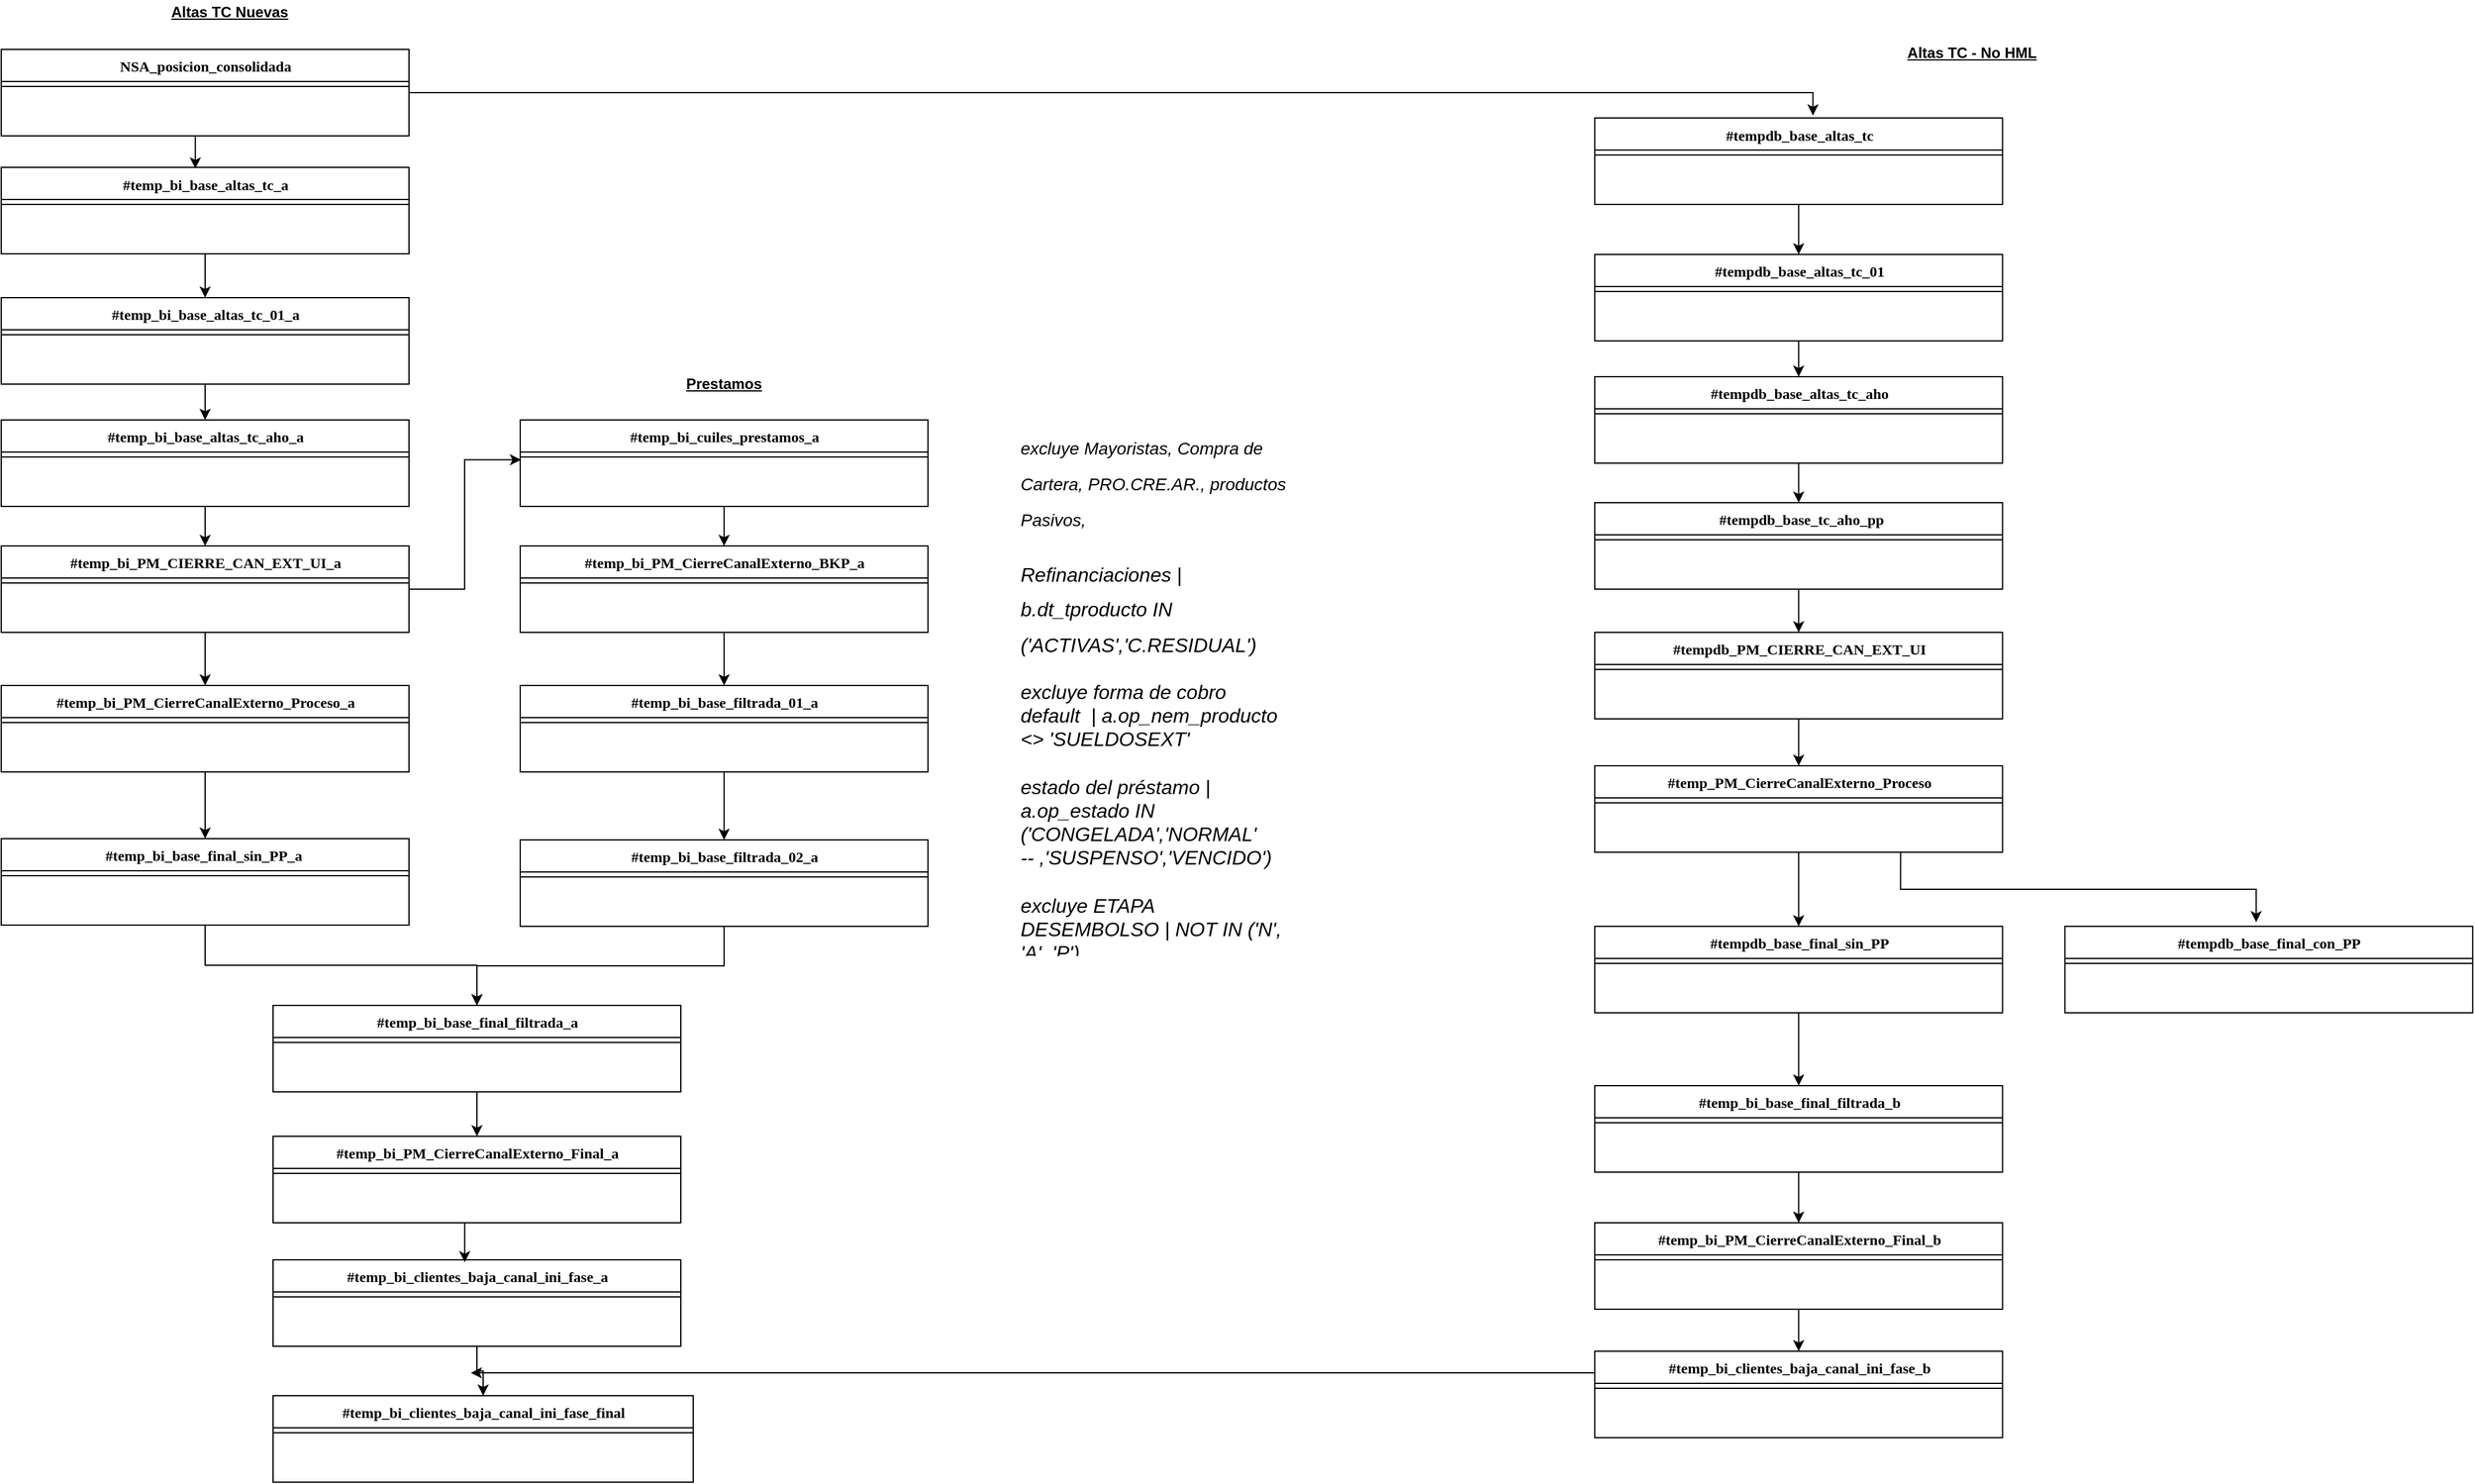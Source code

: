 <mxfile version="10.7.5" type="github"><diagram name="Page-1" id="9f46799a-70d6-7492-0946-bef42562c5a5"><mxGraphModel dx="1544" dy="552" grid="1" gridSize="10" guides="1" tooltips="1" connect="1" arrows="1" fold="1" page="1" pageScale="1" pageWidth="1100" pageHeight="850" background="#ffffff" math="0" shadow="0"><root><mxCell id="0"/><mxCell id="1" parent="0"/><mxCell id="78961159f06e98e8-17" value="#temp_bi_clientes_baja_canal_ini_fase_final" style="swimlane;html=1;fontStyle=1;align=center;verticalAlign=top;childLayout=stackLayout;horizontal=1;startSize=26;horizontalStack=0;resizeParent=1;resizeLast=0;collapsible=1;marginBottom=0;swimlaneFillColor=#ffffff;rounded=0;shadow=0;comic=0;labelBackgroundColor=none;strokeColor=#000000;strokeWidth=1;fillColor=none;fontFamily=Verdana;fontSize=12;fontColor=#000000;" parent="1" vertex="1"><mxGeometry x="250" y="1130" width="340" height="70" as="geometry"/></mxCell><mxCell id="78961159f06e98e8-19" value="" style="line;html=1;strokeWidth=1;fillColor=none;align=left;verticalAlign=middle;spacingTop=-1;spacingLeft=3;spacingRight=3;rotatable=0;labelPosition=right;points=[];portConstraint=eastwest;" parent="78961159f06e98e8-17" vertex="1"><mxGeometry y="26" width="340" height="8" as="geometry"/></mxCell><mxCell id="-yuGJ59-DpwyIY4GGje7-4" style="edgeStyle=orthogonalEdgeStyle;rounded=0;orthogonalLoop=1;jettySize=auto;html=1;exitX=0.5;exitY=1;exitDx=0;exitDy=0;entryX=0.5;entryY=0;entryDx=0;entryDy=0;" edge="1" parent="1" source="IRdtAL1o3jQPXovUXI47-1" target="78961159f06e98e8-17"><mxGeometry relative="1" as="geometry"/></mxCell><mxCell id="IRdtAL1o3jQPXovUXI47-1" value="#temp_bi_clientes_baja_canal_ini_fase_a" style="swimlane;html=1;fontStyle=1;align=center;verticalAlign=top;childLayout=stackLayout;horizontal=1;startSize=26;horizontalStack=0;resizeParent=1;resizeLast=0;collapsible=1;marginBottom=0;swimlaneFillColor=#ffffff;rounded=0;shadow=0;comic=0;labelBackgroundColor=none;strokeColor=#000000;strokeWidth=1;fillColor=none;fontFamily=Verdana;fontSize=12;fontColor=#000000;" parent="1" vertex="1"><mxGeometry x="250" y="1020" width="330" height="70" as="geometry"/></mxCell><mxCell id="IRdtAL1o3jQPXovUXI47-2" value="" style="line;html=1;strokeWidth=1;fillColor=none;align=left;verticalAlign=middle;spacingTop=-1;spacingLeft=3;spacingRight=3;rotatable=0;labelPosition=right;points=[];portConstraint=eastwest;" parent="IRdtAL1o3jQPXovUXI47-1" vertex="1"><mxGeometry y="26" width="330" height="8" as="geometry"/></mxCell><mxCell id="IRdtAL1o3jQPXovUXI47-6" style="edgeStyle=orthogonalEdgeStyle;rounded=0;orthogonalLoop=1;jettySize=auto;html=1;exitX=0.5;exitY=1;exitDx=0;exitDy=0;entryX=0.47;entryY=0.029;entryDx=0;entryDy=0;entryPerimeter=0;" parent="1" source="IRdtAL1o3jQPXovUXI47-4" target="IRdtAL1o3jQPXovUXI47-1" edge="1"><mxGeometry relative="1" as="geometry"/></mxCell><mxCell id="IRdtAL1o3jQPXovUXI47-4" value="#temp_bi_PM_CierreCanalExterno_Final_a" style="swimlane;html=1;fontStyle=1;align=center;verticalAlign=top;childLayout=stackLayout;horizontal=1;startSize=26;horizontalStack=0;resizeParent=1;resizeLast=0;collapsible=1;marginBottom=0;swimlaneFillColor=#ffffff;rounded=0;shadow=0;comic=0;labelBackgroundColor=none;strokeColor=#000000;strokeWidth=1;fillColor=none;fontFamily=Verdana;fontSize=12;fontColor=#000000;" parent="1" vertex="1"><mxGeometry x="250" y="920" width="330" height="70" as="geometry"/></mxCell><mxCell id="IRdtAL1o3jQPXovUXI47-5" value="" style="line;html=1;strokeWidth=1;fillColor=none;align=left;verticalAlign=middle;spacingTop=-1;spacingLeft=3;spacingRight=3;rotatable=0;labelPosition=right;points=[];portConstraint=eastwest;" parent="IRdtAL1o3jQPXovUXI47-4" vertex="1"><mxGeometry y="26" width="330" height="8" as="geometry"/></mxCell><mxCell id="IRdtAL1o3jQPXovUXI47-9" style="edgeStyle=orthogonalEdgeStyle;rounded=0;orthogonalLoop=1;jettySize=auto;html=1;exitX=0.5;exitY=1;exitDx=0;exitDy=0;entryX=0.5;entryY=0;entryDx=0;entryDy=0;" parent="1" source="IRdtAL1o3jQPXovUXI47-7" target="IRdtAL1o3jQPXovUXI47-4" edge="1"><mxGeometry relative="1" as="geometry"/></mxCell><mxCell id="IRdtAL1o3jQPXovUXI47-7" value="#temp_bi_base_final_filtrada_a" style="swimlane;html=1;fontStyle=1;align=center;verticalAlign=top;childLayout=stackLayout;horizontal=1;startSize=26;horizontalStack=0;resizeParent=1;resizeLast=0;collapsible=1;marginBottom=0;swimlaneFillColor=#ffffff;rounded=0;shadow=0;comic=0;labelBackgroundColor=none;strokeColor=#000000;strokeWidth=1;fillColor=none;fontFamily=Verdana;fontSize=12;fontColor=#000000;" parent="1" vertex="1"><mxGeometry x="250" y="814" width="330" height="70" as="geometry"/></mxCell><mxCell id="IRdtAL1o3jQPXovUXI47-8" value="" style="line;html=1;strokeWidth=1;fillColor=none;align=left;verticalAlign=middle;spacingTop=-1;spacingLeft=3;spacingRight=3;rotatable=0;labelPosition=right;points=[];portConstraint=eastwest;" parent="IRdtAL1o3jQPXovUXI47-7" vertex="1"><mxGeometry y="26" width="330" height="8" as="geometry"/></mxCell><mxCell id="IRdtAL1o3jQPXovUXI47-16" style="edgeStyle=orthogonalEdgeStyle;rounded=0;orthogonalLoop=1;jettySize=auto;html=1;exitX=0.5;exitY=1;exitDx=0;exitDy=0;entryX=0.5;entryY=0;entryDx=0;entryDy=0;" parent="1" source="IRdtAL1o3jQPXovUXI47-14" target="IRdtAL1o3jQPXovUXI47-7" edge="1"><mxGeometry relative="1" as="geometry"/></mxCell><mxCell id="IRdtAL1o3jQPXovUXI47-14" value="#temp_bi_base_final_sin_PP_a&amp;nbsp;" style="swimlane;html=1;fontStyle=1;align=center;verticalAlign=top;childLayout=stackLayout;horizontal=1;startSize=26;horizontalStack=0;resizeParent=1;resizeLast=0;collapsible=1;marginBottom=0;swimlaneFillColor=#ffffff;rounded=0;shadow=0;comic=0;labelBackgroundColor=none;strokeColor=#000000;strokeWidth=1;fillColor=none;fontFamily=Verdana;fontSize=12;fontColor=#000000;" parent="1" vertex="1"><mxGeometry x="30" y="679" width="330" height="70" as="geometry"/></mxCell><mxCell id="IRdtAL1o3jQPXovUXI47-15" value="" style="line;html=1;strokeWidth=1;fillColor=none;align=left;verticalAlign=middle;spacingTop=-1;spacingLeft=3;spacingRight=3;rotatable=0;labelPosition=right;points=[];portConstraint=eastwest;" parent="IRdtAL1o3jQPXovUXI47-14" vertex="1"><mxGeometry y="26" width="330" height="8" as="geometry"/></mxCell><mxCell id="IRdtAL1o3jQPXovUXI47-19" style="edgeStyle=orthogonalEdgeStyle;rounded=0;orthogonalLoop=1;jettySize=auto;html=1;exitX=0.5;exitY=1;exitDx=0;exitDy=0;entryX=0.5;entryY=0;entryDx=0;entryDy=0;" parent="1" source="IRdtAL1o3jQPXovUXI47-17" target="IRdtAL1o3jQPXovUXI47-14" edge="1"><mxGeometry relative="1" as="geometry"/></mxCell><mxCell id="IRdtAL1o3jQPXovUXI47-17" value="#temp_bi_PM_CierreCanalExterno_Proceso_a" style="swimlane;html=1;fontStyle=1;align=center;verticalAlign=top;childLayout=stackLayout;horizontal=1;startSize=26;horizontalStack=0;resizeParent=1;resizeLast=0;collapsible=1;marginBottom=0;swimlaneFillColor=#ffffff;rounded=0;shadow=0;comic=0;labelBackgroundColor=none;strokeColor=#000000;strokeWidth=1;fillColor=none;fontFamily=Verdana;fontSize=12;fontColor=#000000;" parent="1" vertex="1"><mxGeometry x="30" y="555" width="330" height="70" as="geometry"/></mxCell><mxCell id="IRdtAL1o3jQPXovUXI47-18" value="" style="line;html=1;strokeWidth=1;fillColor=none;align=left;verticalAlign=middle;spacingTop=-1;spacingLeft=3;spacingRight=3;rotatable=0;labelPosition=right;points=[];portConstraint=eastwest;" parent="IRdtAL1o3jQPXovUXI47-17" vertex="1"><mxGeometry y="26" width="330" height="8" as="geometry"/></mxCell><mxCell id="IRdtAL1o3jQPXovUXI47-22" style="edgeStyle=orthogonalEdgeStyle;rounded=0;orthogonalLoop=1;jettySize=auto;html=1;exitX=0.5;exitY=1;exitDx=0;exitDy=0;entryX=0.5;entryY=0;entryDx=0;entryDy=0;" parent="1" source="IRdtAL1o3jQPXovUXI47-20" target="IRdtAL1o3jQPXovUXI47-17" edge="1"><mxGeometry relative="1" as="geometry"/></mxCell><mxCell id="-yuGJ59-DpwyIY4GGje7-21" style="edgeStyle=orthogonalEdgeStyle;rounded=0;orthogonalLoop=1;jettySize=auto;html=1;exitX=1;exitY=0.5;exitDx=0;exitDy=0;entryX=0.002;entryY=0.787;entryDx=0;entryDy=0;entryPerimeter=0;" edge="1" parent="1" source="IRdtAL1o3jQPXovUXI47-20" target="-yuGJ59-DpwyIY4GGje7-20"><mxGeometry relative="1" as="geometry"/></mxCell><mxCell id="IRdtAL1o3jQPXovUXI47-20" value="#temp_bi_PM_CIERRE_CAN_EXT_UI_a" style="swimlane;html=1;fontStyle=1;align=center;verticalAlign=top;childLayout=stackLayout;horizontal=1;startSize=26;horizontalStack=0;resizeParent=1;resizeLast=0;collapsible=1;marginBottom=0;swimlaneFillColor=#ffffff;rounded=0;shadow=0;comic=0;labelBackgroundColor=none;strokeColor=#000000;strokeWidth=1;fillColor=none;fontFamily=Verdana;fontSize=12;fontColor=#000000;" parent="1" vertex="1"><mxGeometry x="30" y="442" width="330" height="70" as="geometry"/></mxCell><mxCell id="IRdtAL1o3jQPXovUXI47-21" value="" style="line;html=1;strokeWidth=1;fillColor=none;align=left;verticalAlign=middle;spacingTop=-1;spacingLeft=3;spacingRight=3;rotatable=0;labelPosition=right;points=[];portConstraint=eastwest;" parent="IRdtAL1o3jQPXovUXI47-20" vertex="1"><mxGeometry y="26" width="330" height="8" as="geometry"/></mxCell><mxCell id="-yuGJ59-DpwyIY4GGje7-3" style="edgeStyle=orthogonalEdgeStyle;rounded=0;orthogonalLoop=1;jettySize=auto;html=1;exitX=0.5;exitY=1;exitDx=0;exitDy=0;entryX=0.5;entryY=0;entryDx=0;entryDy=0;" edge="1" parent="1" source="-yuGJ59-DpwyIY4GGje7-1" target="IRdtAL1o3jQPXovUXI47-20"><mxGeometry relative="1" as="geometry"/></mxCell><mxCell id="-yuGJ59-DpwyIY4GGje7-1" value="#temp_bi_base_altas_tc_aho_a" style="swimlane;html=1;fontStyle=1;align=center;verticalAlign=top;childLayout=stackLayout;horizontal=1;startSize=26;horizontalStack=0;resizeParent=1;resizeLast=0;collapsible=1;marginBottom=0;swimlaneFillColor=#ffffff;rounded=0;shadow=0;comic=0;labelBackgroundColor=none;strokeColor=#000000;strokeWidth=1;fillColor=none;fontFamily=Verdana;fontSize=12;fontColor=#000000;" vertex="1" parent="1"><mxGeometry x="30" y="340" width="330" height="70" as="geometry"/></mxCell><mxCell id="-yuGJ59-DpwyIY4GGje7-2" value="" style="line;html=1;strokeWidth=1;fillColor=none;align=left;verticalAlign=middle;spacingTop=-1;spacingLeft=3;spacingRight=3;rotatable=0;labelPosition=right;points=[];portConstraint=eastwest;" vertex="1" parent="-yuGJ59-DpwyIY4GGje7-1"><mxGeometry y="26" width="330" height="8" as="geometry"/></mxCell><mxCell id="-yuGJ59-DpwyIY4GGje7-18" style="edgeStyle=orthogonalEdgeStyle;rounded=0;orthogonalLoop=1;jettySize=auto;html=1;exitX=0.5;exitY=1;exitDx=0;exitDy=0;entryX=0.5;entryY=0;entryDx=0;entryDy=0;" edge="1" parent="1" source="-yuGJ59-DpwyIY4GGje7-5" target="-yuGJ59-DpwyIY4GGje7-1"><mxGeometry relative="1" as="geometry"/></mxCell><mxCell id="-yuGJ59-DpwyIY4GGje7-5" value="#temp_bi_base_altas_tc_01_a" style="swimlane;html=1;fontStyle=1;align=center;verticalAlign=top;childLayout=stackLayout;horizontal=1;startSize=26;horizontalStack=0;resizeParent=1;resizeLast=0;collapsible=1;marginBottom=0;swimlaneFillColor=#ffffff;rounded=0;shadow=0;comic=0;labelBackgroundColor=none;strokeColor=#000000;strokeWidth=1;fillColor=none;fontFamily=Verdana;fontSize=12;fontColor=#000000;" vertex="1" parent="1"><mxGeometry x="30" y="241" width="330" height="70" as="geometry"/></mxCell><mxCell id="-yuGJ59-DpwyIY4GGje7-6" value="" style="line;html=1;strokeWidth=1;fillColor=none;align=left;verticalAlign=middle;spacingTop=-1;spacingLeft=3;spacingRight=3;rotatable=0;labelPosition=right;points=[];portConstraint=eastwest;" vertex="1" parent="-yuGJ59-DpwyIY4GGje7-5"><mxGeometry y="26" width="330" height="8" as="geometry"/></mxCell><mxCell id="-yuGJ59-DpwyIY4GGje7-15" style="edgeStyle=orthogonalEdgeStyle;rounded=0;orthogonalLoop=1;jettySize=auto;html=1;exitX=0.5;exitY=1;exitDx=0;exitDy=0;entryX=0.5;entryY=0;entryDx=0;entryDy=0;" edge="1" parent="1" source="-yuGJ59-DpwyIY4GGje7-8" target="-yuGJ59-DpwyIY4GGje7-5"><mxGeometry relative="1" as="geometry"/></mxCell><mxCell id="-yuGJ59-DpwyIY4GGje7-8" value="#temp_bi_base_altas_tc_a" style="swimlane;html=1;fontStyle=1;align=center;verticalAlign=top;childLayout=stackLayout;horizontal=1;startSize=26;horizontalStack=0;resizeParent=1;resizeLast=0;collapsible=1;marginBottom=0;swimlaneFillColor=#ffffff;rounded=0;shadow=0;comic=0;labelBackgroundColor=none;strokeColor=#000000;strokeWidth=1;fillColor=none;fontFamily=Verdana;fontSize=12;fontColor=#000000;" vertex="1" parent="1"><mxGeometry x="30" y="135.5" width="330" height="70" as="geometry"/></mxCell><mxCell id="-yuGJ59-DpwyIY4GGje7-9" value="" style="line;html=1;strokeWidth=1;fillColor=none;align=left;verticalAlign=middle;spacingTop=-1;spacingLeft=3;spacingRight=3;rotatable=0;labelPosition=right;points=[];portConstraint=eastwest;" vertex="1" parent="-yuGJ59-DpwyIY4GGje7-8"><mxGeometry y="26" width="330" height="8" as="geometry"/></mxCell><mxCell id="-yuGJ59-DpwyIY4GGje7-14" style="edgeStyle=orthogonalEdgeStyle;rounded=0;orthogonalLoop=1;jettySize=auto;html=1;exitX=0.5;exitY=1;exitDx=0;exitDy=0;entryX=0.476;entryY=0.014;entryDx=0;entryDy=0;entryPerimeter=0;" edge="1" parent="1" source="-yuGJ59-DpwyIY4GGje7-11" target="-yuGJ59-DpwyIY4GGje7-8"><mxGeometry relative="1" as="geometry"/></mxCell><mxCell id="-yuGJ59-DpwyIY4GGje7-57" style="edgeStyle=orthogonalEdgeStyle;rounded=0;orthogonalLoop=1;jettySize=auto;html=1;exitX=1;exitY=0.5;exitDx=0;exitDy=0;entryX=0.535;entryY=-0.029;entryDx=0;entryDy=0;entryPerimeter=0;" edge="1" parent="1" source="-yuGJ59-DpwyIY4GGje7-11" target="-yuGJ59-DpwyIY4GGje7-54"><mxGeometry relative="1" as="geometry"><Array as="points"><mxPoint x="1496" y="75"/></Array></mxGeometry></mxCell><mxCell id="-yuGJ59-DpwyIY4GGje7-11" value="NSA_posicion_consolidada" style="swimlane;html=1;fontStyle=1;align=center;verticalAlign=top;childLayout=stackLayout;horizontal=1;startSize=26;horizontalStack=0;resizeParent=1;resizeLast=0;collapsible=1;marginBottom=0;swimlaneFillColor=#ffffff;rounded=0;shadow=0;comic=0;labelBackgroundColor=none;strokeColor=#000000;strokeWidth=1;fillColor=none;fontFamily=Verdana;fontSize=12;fontColor=#000000;" vertex="1" parent="1"><mxGeometry x="30" y="40" width="330" height="70" as="geometry"/></mxCell><mxCell id="-yuGJ59-DpwyIY4GGje7-12" value="" style="line;html=1;strokeWidth=1;fillColor=none;align=left;verticalAlign=middle;spacingTop=-1;spacingLeft=3;spacingRight=3;rotatable=0;labelPosition=right;points=[];portConstraint=eastwest;" vertex="1" parent="-yuGJ59-DpwyIY4GGje7-11"><mxGeometry y="26" width="330" height="8" as="geometry"/></mxCell><mxCell id="-yuGJ59-DpwyIY4GGje7-16" value="&lt;b&gt;&lt;u&gt;Altas TC Nuevas&lt;/u&gt;&lt;/b&gt;" style="text;html=1;strokeColor=none;fillColor=none;align=center;verticalAlign=middle;whiteSpace=wrap;rounded=0;" vertex="1" parent="1"><mxGeometry x="130" width="170" height="20" as="geometry"/></mxCell><mxCell id="-yuGJ59-DpwyIY4GGje7-25" style="edgeStyle=orthogonalEdgeStyle;rounded=0;orthogonalLoop=1;jettySize=auto;html=1;exitX=0.5;exitY=1;exitDx=0;exitDy=0;entryX=0.5;entryY=0;entryDx=0;entryDy=0;" edge="1" parent="1" source="-yuGJ59-DpwyIY4GGje7-19" target="-yuGJ59-DpwyIY4GGje7-23"><mxGeometry relative="1" as="geometry"/></mxCell><mxCell id="-yuGJ59-DpwyIY4GGje7-19" value="#temp_bi_cuiles_prestamos_a" style="swimlane;html=1;fontStyle=1;align=center;verticalAlign=top;childLayout=stackLayout;horizontal=1;startSize=26;horizontalStack=0;resizeParent=1;resizeLast=0;collapsible=1;marginBottom=0;swimlaneFillColor=#ffffff;rounded=0;shadow=0;comic=0;labelBackgroundColor=none;strokeColor=#000000;strokeWidth=1;fillColor=none;fontFamily=Verdana;fontSize=12;fontColor=#000000;" vertex="1" parent="1"><mxGeometry x="450" y="340" width="330" height="70" as="geometry"/></mxCell><mxCell id="-yuGJ59-DpwyIY4GGje7-20" value="" style="line;html=1;strokeWidth=1;fillColor=none;align=left;verticalAlign=middle;spacingTop=-1;spacingLeft=3;spacingRight=3;rotatable=0;labelPosition=right;points=[];portConstraint=eastwest;" vertex="1" parent="-yuGJ59-DpwyIY4GGje7-19"><mxGeometry y="26" width="330" height="8" as="geometry"/></mxCell><mxCell id="-yuGJ59-DpwyIY4GGje7-22" value="&lt;b&gt;&lt;u&gt;Prestamos&lt;br&gt;&lt;/u&gt;&lt;/b&gt;" style="text;html=1;strokeColor=none;fillColor=none;align=center;verticalAlign=middle;whiteSpace=wrap;rounded=0;" vertex="1" parent="1"><mxGeometry x="530" y="301" width="170" height="20" as="geometry"/></mxCell><mxCell id="-yuGJ59-DpwyIY4GGje7-29" style="edgeStyle=orthogonalEdgeStyle;rounded=0;orthogonalLoop=1;jettySize=auto;html=1;exitX=0.5;exitY=1;exitDx=0;exitDy=0;entryX=0.5;entryY=0;entryDx=0;entryDy=0;" edge="1" parent="1" source="-yuGJ59-DpwyIY4GGje7-23" target="-yuGJ59-DpwyIY4GGje7-27"><mxGeometry relative="1" as="geometry"/></mxCell><mxCell id="-yuGJ59-DpwyIY4GGje7-23" value="#temp_bi_PM_CierreCanalExterno_BKP_a" style="swimlane;html=1;fontStyle=1;align=center;verticalAlign=top;childLayout=stackLayout;horizontal=1;startSize=26;horizontalStack=0;resizeParent=1;resizeLast=0;collapsible=1;marginBottom=0;swimlaneFillColor=#ffffff;rounded=0;shadow=0;comic=0;labelBackgroundColor=none;strokeColor=#000000;strokeWidth=1;fillColor=none;fontFamily=Verdana;fontSize=12;fontColor=#000000;" vertex="1" parent="1"><mxGeometry x="450" y="442" width="330" height="70" as="geometry"/></mxCell><mxCell id="-yuGJ59-DpwyIY4GGje7-24" value="" style="line;html=1;strokeWidth=1;fillColor=none;align=left;verticalAlign=middle;spacingTop=-1;spacingLeft=3;spacingRight=3;rotatable=0;labelPosition=right;points=[];portConstraint=eastwest;" vertex="1" parent="-yuGJ59-DpwyIY4GGje7-23"><mxGeometry y="26" width="330" height="8" as="geometry"/></mxCell><mxCell id="-yuGJ59-DpwyIY4GGje7-26" value="&lt;h1&gt;&lt;font style=&quot;font-size: 14px ; font-weight: normal&quot;&gt;&lt;i&gt;excluye Mayoristas, Compra de Cartera, PRO.CRE.AR., productos Pasivos,&lt;/i&gt;&lt;/font&gt;&lt;i style=&quot;font-weight: normal ; font-size: medium&quot;&gt;&amp;nbsp;&lt;/i&gt;&lt;/h1&gt;&lt;h1&gt;&lt;i style=&quot;font-weight: normal ; font-size: medium&quot;&gt;Refinanciaciones | b.dt_tproducto IN ('ACTIVAS','C.RESIDUAL')&lt;/i&gt;&lt;/h1&gt;&lt;font size=&quot;3&quot;&gt;&lt;i&gt;excluye&amp;nbsp;&lt;/i&gt;&lt;/font&gt;&lt;i&gt;&lt;font size=&quot;3&quot;&gt;forma de cobro default&amp;nbsp; | a.op_nem_producto &amp;lt;&amp;gt; 'SUELDOSEXT'&lt;/font&gt;&lt;/i&gt;&lt;font size=&quot;3&quot;&gt;&lt;i&gt;&lt;br&gt;&lt;/i&gt;&lt;/font&gt;&lt;div&gt;&lt;i&gt;&lt;font size=&quot;3&quot;&gt;&lt;br&gt;&lt;/font&gt;&lt;/i&gt;&lt;/div&gt;&lt;div&gt;&lt;i&gt;&lt;font size=&quot;3&quot;&gt;&lt;div&gt;estado del préstamo | a.op_estado IN ('CONGELADA','NORMAL'&lt;/div&gt;&lt;div&gt;-- ,'SUSPENSO','VENCIDO')&lt;/div&gt;&lt;div&gt;&lt;br&gt;&lt;/div&gt;&lt;div&gt;excluye ETAPA DESEMBOLSO | NOT IN ('N', 'A', 'P')&lt;br&gt;&lt;/div&gt;&lt;/font&gt;&lt;/i&gt;&lt;/div&gt;" style="text;html=1;strokeColor=none;fillColor=none;spacing=5;spacingTop=-20;whiteSpace=wrap;overflow=hidden;rounded=0;" vertex="1" parent="1"><mxGeometry x="850" y="340" width="230" height="434" as="geometry"/></mxCell><mxCell id="-yuGJ59-DpwyIY4GGje7-32" style="edgeStyle=orthogonalEdgeStyle;rounded=0;orthogonalLoop=1;jettySize=auto;html=1;exitX=0.5;exitY=1;exitDx=0;exitDy=0;entryX=0.5;entryY=0;entryDx=0;entryDy=0;" edge="1" parent="1" source="-yuGJ59-DpwyIY4GGje7-27" target="-yuGJ59-DpwyIY4GGje7-30"><mxGeometry relative="1" as="geometry"/></mxCell><mxCell id="-yuGJ59-DpwyIY4GGje7-27" value="#temp_bi_base_filtrada_01_a" style="swimlane;html=1;fontStyle=1;align=center;verticalAlign=top;childLayout=stackLayout;horizontal=1;startSize=26;horizontalStack=0;resizeParent=1;resizeLast=0;collapsible=1;marginBottom=0;swimlaneFillColor=#ffffff;rounded=0;shadow=0;comic=0;labelBackgroundColor=none;strokeColor=#000000;strokeWidth=1;fillColor=none;fontFamily=Verdana;fontSize=12;fontColor=#000000;" vertex="1" parent="1"><mxGeometry x="450" y="555" width="330" height="70" as="geometry"/></mxCell><mxCell id="-yuGJ59-DpwyIY4GGje7-28" value="" style="line;html=1;strokeWidth=1;fillColor=none;align=left;verticalAlign=middle;spacingTop=-1;spacingLeft=3;spacingRight=3;rotatable=0;labelPosition=right;points=[];portConstraint=eastwest;" vertex="1" parent="-yuGJ59-DpwyIY4GGje7-27"><mxGeometry y="26" width="330" height="8" as="geometry"/></mxCell><mxCell id="-yuGJ59-DpwyIY4GGje7-35" style="edgeStyle=orthogonalEdgeStyle;rounded=0;orthogonalLoop=1;jettySize=auto;html=1;exitX=0.5;exitY=1;exitDx=0;exitDy=0;entryX=0.5;entryY=0;entryDx=0;entryDy=0;" edge="1" parent="1" source="-yuGJ59-DpwyIY4GGje7-30" target="IRdtAL1o3jQPXovUXI47-7"><mxGeometry relative="1" as="geometry"><mxPoint x="614.824" y="770.353" as="targetPoint"/></mxGeometry></mxCell><mxCell id="-yuGJ59-DpwyIY4GGje7-30" value="#temp_bi_base_filtrada_02_a" style="swimlane;html=1;fontStyle=1;align=center;verticalAlign=top;childLayout=stackLayout;horizontal=1;startSize=26;horizontalStack=0;resizeParent=1;resizeLast=0;collapsible=1;marginBottom=0;swimlaneFillColor=#ffffff;rounded=0;shadow=0;comic=0;labelBackgroundColor=none;strokeColor=#000000;strokeWidth=1;fillColor=none;fontFamily=Verdana;fontSize=12;fontColor=#000000;" vertex="1" parent="1"><mxGeometry x="450" y="680" width="330" height="70" as="geometry"/></mxCell><mxCell id="-yuGJ59-DpwyIY4GGje7-31" value="" style="line;html=1;strokeWidth=1;fillColor=none;align=left;verticalAlign=middle;spacingTop=-1;spacingLeft=3;spacingRight=3;rotatable=0;labelPosition=right;points=[];portConstraint=eastwest;" vertex="1" parent="-yuGJ59-DpwyIY4GGje7-30"><mxGeometry y="26" width="330" height="8" as="geometry"/></mxCell><mxCell id="-yuGJ59-DpwyIY4GGje7-61" style="edgeStyle=orthogonalEdgeStyle;rounded=0;orthogonalLoop=1;jettySize=auto;html=1;exitX=0.5;exitY=1;exitDx=0;exitDy=0;entryX=0.5;entryY=0;entryDx=0;entryDy=0;" edge="1" parent="1" source="-yuGJ59-DpwyIY4GGje7-40" target="-yuGJ59-DpwyIY4GGje7-59"><mxGeometry relative="1" as="geometry"/></mxCell><mxCell id="-yuGJ59-DpwyIY4GGje7-40" value="#tempdb_PM_CIERRE_CAN_EXT_UI" style="swimlane;html=1;fontStyle=1;align=center;verticalAlign=top;childLayout=stackLayout;horizontal=1;startSize=26;horizontalStack=0;resizeParent=1;resizeLast=0;collapsible=1;marginBottom=0;swimlaneFillColor=#ffffff;rounded=0;shadow=0;comic=0;labelBackgroundColor=none;strokeColor=#000000;strokeWidth=1;fillColor=none;fontFamily=Verdana;fontSize=12;fontColor=#000000;" vertex="1" parent="1"><mxGeometry x="1319.647" y="512" width="330" height="70" as="geometry"/></mxCell><mxCell id="-yuGJ59-DpwyIY4GGje7-41" value="" style="line;html=1;strokeWidth=1;fillColor=none;align=left;verticalAlign=middle;spacingTop=-1;spacingLeft=3;spacingRight=3;rotatable=0;labelPosition=right;points=[];portConstraint=eastwest;" vertex="1" parent="-yuGJ59-DpwyIY4GGje7-40"><mxGeometry y="26" width="330" height="8" as="geometry"/></mxCell><mxCell id="-yuGJ59-DpwyIY4GGje7-44" style="edgeStyle=orthogonalEdgeStyle;rounded=0;orthogonalLoop=1;jettySize=auto;html=1;exitX=0.5;exitY=1;exitDx=0;exitDy=0;entryX=0.5;entryY=0;entryDx=0;entryDy=0;" edge="1" parent="1" source="-yuGJ59-DpwyIY4GGje7-42" target="-yuGJ59-DpwyIY4GGje7-40"><mxGeometry relative="1" as="geometry"/></mxCell><mxCell id="-yuGJ59-DpwyIY4GGje7-42" value="&amp;nbsp;#tempdb_base_tc_aho_pp" style="swimlane;html=1;fontStyle=1;align=center;verticalAlign=top;childLayout=stackLayout;horizontal=1;startSize=26;horizontalStack=0;resizeParent=1;resizeLast=0;collapsible=1;marginBottom=0;swimlaneFillColor=#ffffff;rounded=0;shadow=0;comic=0;labelBackgroundColor=none;strokeColor=#000000;strokeWidth=1;fillColor=none;fontFamily=Verdana;fontSize=12;fontColor=#000000;" vertex="1" parent="1"><mxGeometry x="1319.647" y="407" width="330" height="70" as="geometry"/></mxCell><mxCell id="-yuGJ59-DpwyIY4GGje7-43" value="" style="line;html=1;strokeWidth=1;fillColor=none;align=left;verticalAlign=middle;spacingTop=-1;spacingLeft=3;spacingRight=3;rotatable=0;labelPosition=right;points=[];portConstraint=eastwest;" vertex="1" parent="-yuGJ59-DpwyIY4GGje7-42"><mxGeometry y="26" width="330" height="8" as="geometry"/></mxCell><mxCell id="-yuGJ59-DpwyIY4GGje7-50" style="edgeStyle=orthogonalEdgeStyle;rounded=0;orthogonalLoop=1;jettySize=auto;html=1;exitX=0.5;exitY=1;exitDx=0;exitDy=0;entryX=0.5;entryY=0;entryDx=0;entryDy=0;" edge="1" parent="1" source="-yuGJ59-DpwyIY4GGje7-48" target="-yuGJ59-DpwyIY4GGje7-42"><mxGeometry relative="1" as="geometry"><mxPoint x="1494.824" y="442.118" as="targetPoint"/></mxGeometry></mxCell><mxCell id="-yuGJ59-DpwyIY4GGje7-48" value="#tempdb_base_altas_tc_aho" style="swimlane;html=1;fontStyle=1;align=center;verticalAlign=top;childLayout=stackLayout;horizontal=1;startSize=26;horizontalStack=0;resizeParent=1;resizeLast=0;collapsible=1;marginBottom=0;swimlaneFillColor=#ffffff;rounded=0;shadow=0;comic=0;labelBackgroundColor=none;strokeColor=#000000;strokeWidth=1;fillColor=none;fontFamily=Verdana;fontSize=12;fontColor=#000000;" vertex="1" parent="1"><mxGeometry x="1319.647" y="305" width="330" height="70" as="geometry"/></mxCell><mxCell id="-yuGJ59-DpwyIY4GGje7-49" value="" style="line;html=1;strokeWidth=1;fillColor=none;align=left;verticalAlign=middle;spacingTop=-1;spacingLeft=3;spacingRight=3;rotatable=0;labelPosition=right;points=[];portConstraint=eastwest;" vertex="1" parent="-yuGJ59-DpwyIY4GGje7-48"><mxGeometry y="26" width="330" height="8" as="geometry"/></mxCell><mxCell id="-yuGJ59-DpwyIY4GGje7-53" style="edgeStyle=orthogonalEdgeStyle;rounded=0;orthogonalLoop=1;jettySize=auto;html=1;exitX=0.5;exitY=1;exitDx=0;exitDy=0;entryX=0.5;entryY=0;entryDx=0;entryDy=0;" edge="1" parent="1" source="-yuGJ59-DpwyIY4GGje7-51" target="-yuGJ59-DpwyIY4GGje7-48"><mxGeometry relative="1" as="geometry"/></mxCell><mxCell id="-yuGJ59-DpwyIY4GGje7-51" value="#tempdb_base_altas_tc_01" style="swimlane;html=1;fontStyle=1;align=center;verticalAlign=top;childLayout=stackLayout;horizontal=1;startSize=26;horizontalStack=0;resizeParent=1;resizeLast=0;collapsible=1;marginBottom=0;swimlaneFillColor=#ffffff;rounded=0;shadow=0;comic=0;labelBackgroundColor=none;strokeColor=#000000;strokeWidth=1;fillColor=none;fontFamily=Verdana;fontSize=12;fontColor=#000000;" vertex="1" parent="1"><mxGeometry x="1319.647" y="206" width="330" height="70" as="geometry"/></mxCell><mxCell id="-yuGJ59-DpwyIY4GGje7-52" value="" style="line;html=1;strokeWidth=1;fillColor=none;align=left;verticalAlign=middle;spacingTop=-1;spacingLeft=3;spacingRight=3;rotatable=0;labelPosition=right;points=[];portConstraint=eastwest;" vertex="1" parent="-yuGJ59-DpwyIY4GGje7-51"><mxGeometry y="26" width="330" height="8" as="geometry"/></mxCell><mxCell id="-yuGJ59-DpwyIY4GGje7-56" style="edgeStyle=orthogonalEdgeStyle;rounded=0;orthogonalLoop=1;jettySize=auto;html=1;exitX=0.5;exitY=1;exitDx=0;exitDy=0;entryX=0.5;entryY=0;entryDx=0;entryDy=0;" edge="1" parent="1" source="-yuGJ59-DpwyIY4GGje7-54" target="-yuGJ59-DpwyIY4GGje7-51"><mxGeometry relative="1" as="geometry"/></mxCell><mxCell id="-yuGJ59-DpwyIY4GGje7-54" value="#tempdb_base_altas_tc&lt;br&gt;&lt;br&gt;" style="swimlane;html=1;fontStyle=1;align=center;verticalAlign=top;childLayout=stackLayout;horizontal=1;startSize=26;horizontalStack=0;resizeParent=1;resizeLast=0;collapsible=1;marginBottom=0;swimlaneFillColor=#ffffff;rounded=0;shadow=0;comic=0;labelBackgroundColor=none;strokeColor=#000000;strokeWidth=1;fillColor=none;fontFamily=Verdana;fontSize=12;fontColor=#000000;" vertex="1" parent="1"><mxGeometry x="1319.647" y="95.5" width="330" height="70" as="geometry"/></mxCell><mxCell id="-yuGJ59-DpwyIY4GGje7-55" value="" style="line;html=1;strokeWidth=1;fillColor=none;align=left;verticalAlign=middle;spacingTop=-1;spacingLeft=3;spacingRight=3;rotatable=0;labelPosition=right;points=[];portConstraint=eastwest;" vertex="1" parent="-yuGJ59-DpwyIY4GGje7-54"><mxGeometry y="26" width="330" height="8" as="geometry"/></mxCell><mxCell id="-yuGJ59-DpwyIY4GGje7-58" value="&lt;b&gt;&lt;u&gt;Altas TC - No HML&lt;br&gt;&lt;br&gt;&lt;/u&gt;&lt;/b&gt;" style="text;html=1;strokeColor=none;fillColor=none;align=center;verticalAlign=middle;whiteSpace=wrap;rounded=0;" vertex="1" parent="1"><mxGeometry x="1540" y="40" width="170" height="20" as="geometry"/></mxCell><mxCell id="-yuGJ59-DpwyIY4GGje7-64" style="edgeStyle=orthogonalEdgeStyle;rounded=0;orthogonalLoop=1;jettySize=auto;html=1;exitX=0.5;exitY=1;exitDx=0;exitDy=0;entryX=0.5;entryY=0;entryDx=0;entryDy=0;" edge="1" parent="1" source="-yuGJ59-DpwyIY4GGje7-59" target="-yuGJ59-DpwyIY4GGje7-62"><mxGeometry relative="1" as="geometry"/></mxCell><mxCell id="-yuGJ59-DpwyIY4GGje7-67" style="edgeStyle=orthogonalEdgeStyle;rounded=0;orthogonalLoop=1;jettySize=auto;html=1;exitX=0.75;exitY=1;exitDx=0;exitDy=0;entryX=0.469;entryY=-0.048;entryDx=0;entryDy=0;entryPerimeter=0;" edge="1" parent="1" source="-yuGJ59-DpwyIY4GGje7-59" target="-yuGJ59-DpwyIY4GGje7-65"><mxGeometry relative="1" as="geometry"/></mxCell><mxCell id="-yuGJ59-DpwyIY4GGje7-59" value="#temp_PM_CierreCanalExterno_Proceso" style="swimlane;html=1;fontStyle=1;align=center;verticalAlign=top;childLayout=stackLayout;horizontal=1;startSize=26;horizontalStack=0;resizeParent=1;resizeLast=0;collapsible=1;marginBottom=0;swimlaneFillColor=#ffffff;rounded=0;shadow=0;comic=0;labelBackgroundColor=none;strokeColor=#000000;strokeWidth=1;fillColor=none;fontFamily=Verdana;fontSize=12;fontColor=#000000;" vertex="1" parent="1"><mxGeometry x="1319.647" y="620" width="330" height="70" as="geometry"/></mxCell><mxCell id="-yuGJ59-DpwyIY4GGje7-60" value="" style="line;html=1;strokeWidth=1;fillColor=none;align=left;verticalAlign=middle;spacingTop=-1;spacingLeft=3;spacingRight=3;rotatable=0;labelPosition=right;points=[];portConstraint=eastwest;" vertex="1" parent="-yuGJ59-DpwyIY4GGje7-59"><mxGeometry y="26" width="330" height="8" as="geometry"/></mxCell><mxCell id="-yuGJ59-DpwyIY4GGje7-70" style="edgeStyle=orthogonalEdgeStyle;rounded=0;orthogonalLoop=1;jettySize=auto;html=1;exitX=0.5;exitY=1;exitDx=0;exitDy=0;entryX=0.5;entryY=0;entryDx=0;entryDy=0;" edge="1" parent="1" source="-yuGJ59-DpwyIY4GGje7-62" target="-yuGJ59-DpwyIY4GGje7-68"><mxGeometry relative="1" as="geometry"/></mxCell><mxCell id="-yuGJ59-DpwyIY4GGje7-62" value="#tempdb_base_final_sin_PP&lt;br&gt;" style="swimlane;html=1;fontStyle=1;align=center;verticalAlign=top;childLayout=stackLayout;horizontal=1;startSize=26;horizontalStack=0;resizeParent=1;resizeLast=0;collapsible=1;marginBottom=0;swimlaneFillColor=#ffffff;rounded=0;shadow=0;comic=0;labelBackgroundColor=none;strokeColor=#000000;strokeWidth=1;fillColor=none;fontFamily=Verdana;fontSize=12;fontColor=#000000;" vertex="1" parent="1"><mxGeometry x="1319.647" y="750" width="330" height="70" as="geometry"/></mxCell><mxCell id="-yuGJ59-DpwyIY4GGje7-63" value="" style="line;html=1;strokeWidth=1;fillColor=none;align=left;verticalAlign=middle;spacingTop=-1;spacingLeft=3;spacingRight=3;rotatable=0;labelPosition=right;points=[];portConstraint=eastwest;" vertex="1" parent="-yuGJ59-DpwyIY4GGje7-62"><mxGeometry y="26" width="330" height="8" as="geometry"/></mxCell><mxCell id="-yuGJ59-DpwyIY4GGje7-65" value="#tempdb_base_final_con_PP&lt;br&gt;&lt;br&gt;" style="swimlane;html=1;fontStyle=1;align=center;verticalAlign=top;childLayout=stackLayout;horizontal=1;startSize=26;horizontalStack=0;resizeParent=1;resizeLast=0;collapsible=1;marginBottom=0;swimlaneFillColor=#ffffff;rounded=0;shadow=0;comic=0;labelBackgroundColor=none;strokeColor=#000000;strokeWidth=1;fillColor=none;fontFamily=Verdana;fontSize=12;fontColor=#000000;" vertex="1" parent="1"><mxGeometry x="1700.147" y="750" width="330" height="70" as="geometry"/></mxCell><mxCell id="-yuGJ59-DpwyIY4GGje7-66" value="" style="line;html=1;strokeWidth=1;fillColor=none;align=left;verticalAlign=middle;spacingTop=-1;spacingLeft=3;spacingRight=3;rotatable=0;labelPosition=right;points=[];portConstraint=eastwest;" vertex="1" parent="-yuGJ59-DpwyIY4GGje7-65"><mxGeometry y="26" width="330" height="8" as="geometry"/></mxCell><mxCell id="-yuGJ59-DpwyIY4GGje7-73" style="edgeStyle=orthogonalEdgeStyle;rounded=0;orthogonalLoop=1;jettySize=auto;html=1;exitX=0.5;exitY=1;exitDx=0;exitDy=0;entryX=0.5;entryY=0;entryDx=0;entryDy=0;" edge="1" parent="1" source="-yuGJ59-DpwyIY4GGje7-68" target="-yuGJ59-DpwyIY4GGje7-71"><mxGeometry relative="1" as="geometry"/></mxCell><mxCell id="-yuGJ59-DpwyIY4GGje7-68" value="#temp_bi_base_final_filtrada_b&lt;br&gt;" style="swimlane;html=1;fontStyle=1;align=center;verticalAlign=top;childLayout=stackLayout;horizontal=1;startSize=26;horizontalStack=0;resizeParent=1;resizeLast=0;collapsible=1;marginBottom=0;swimlaneFillColor=#ffffff;rounded=0;shadow=0;comic=0;labelBackgroundColor=none;strokeColor=#000000;strokeWidth=1;fillColor=none;fontFamily=Verdana;fontSize=12;fontColor=#000000;" vertex="1" parent="1"><mxGeometry x="1319.647" y="879" width="330" height="70" as="geometry"/></mxCell><mxCell id="-yuGJ59-DpwyIY4GGje7-69" value="" style="line;html=1;strokeWidth=1;fillColor=none;align=left;verticalAlign=middle;spacingTop=-1;spacingLeft=3;spacingRight=3;rotatable=0;labelPosition=right;points=[];portConstraint=eastwest;" vertex="1" parent="-yuGJ59-DpwyIY4GGje7-68"><mxGeometry y="26" width="330" height="8" as="geometry"/></mxCell><mxCell id="-yuGJ59-DpwyIY4GGje7-76" style="edgeStyle=orthogonalEdgeStyle;rounded=0;orthogonalLoop=1;jettySize=auto;html=1;exitX=0.5;exitY=1;exitDx=0;exitDy=0;entryX=0.5;entryY=0;entryDx=0;entryDy=0;" edge="1" parent="1" source="-yuGJ59-DpwyIY4GGje7-71" target="-yuGJ59-DpwyIY4GGje7-74"><mxGeometry relative="1" as="geometry"/></mxCell><mxCell id="-yuGJ59-DpwyIY4GGje7-71" value="#temp_bi_PM_CierreCanalExterno_Final_b&lt;br&gt;" style="swimlane;html=1;fontStyle=1;align=center;verticalAlign=top;childLayout=stackLayout;horizontal=1;startSize=26;horizontalStack=0;resizeParent=1;resizeLast=0;collapsible=1;marginBottom=0;swimlaneFillColor=#ffffff;rounded=0;shadow=0;comic=0;labelBackgroundColor=none;strokeColor=#000000;strokeWidth=1;fillColor=none;fontFamily=Verdana;fontSize=12;fontColor=#000000;" vertex="1" parent="1"><mxGeometry x="1319.647" y="990" width="330" height="70" as="geometry"/></mxCell><mxCell id="-yuGJ59-DpwyIY4GGje7-72" value="" style="line;html=1;strokeWidth=1;fillColor=none;align=left;verticalAlign=middle;spacingTop=-1;spacingLeft=3;spacingRight=3;rotatable=0;labelPosition=right;points=[];portConstraint=eastwest;" vertex="1" parent="-yuGJ59-DpwyIY4GGje7-71"><mxGeometry y="26" width="330" height="8" as="geometry"/></mxCell><mxCell id="-yuGJ59-DpwyIY4GGje7-78" style="edgeStyle=orthogonalEdgeStyle;rounded=0;orthogonalLoop=1;jettySize=auto;html=1;exitX=0;exitY=0.25;exitDx=0;exitDy=0;" edge="1" parent="1" source="-yuGJ59-DpwyIY4GGje7-74"><mxGeometry relative="1" as="geometry"><mxPoint x="410" y="1111.529" as="targetPoint"/></mxGeometry></mxCell><mxCell id="-yuGJ59-DpwyIY4GGje7-74" value="#temp_bi_clientes_baja_canal_ini_fase_b&lt;br&gt;" style="swimlane;html=1;fontStyle=1;align=center;verticalAlign=top;childLayout=stackLayout;horizontal=1;startSize=26;horizontalStack=0;resizeParent=1;resizeLast=0;collapsible=1;marginBottom=0;swimlaneFillColor=#ffffff;rounded=0;shadow=0;comic=0;labelBackgroundColor=none;strokeColor=#000000;strokeWidth=1;fillColor=none;fontFamily=Verdana;fontSize=12;fontColor=#000000;" vertex="1" parent="1"><mxGeometry x="1319.647" y="1094" width="330" height="70" as="geometry"/></mxCell><mxCell id="-yuGJ59-DpwyIY4GGje7-75" value="" style="line;html=1;strokeWidth=1;fillColor=none;align=left;verticalAlign=middle;spacingTop=-1;spacingLeft=3;spacingRight=3;rotatable=0;labelPosition=right;points=[];portConstraint=eastwest;" vertex="1" parent="-yuGJ59-DpwyIY4GGje7-74"><mxGeometry y="26" width="330" height="8" as="geometry"/></mxCell></root></mxGraphModel></diagram></mxfile>